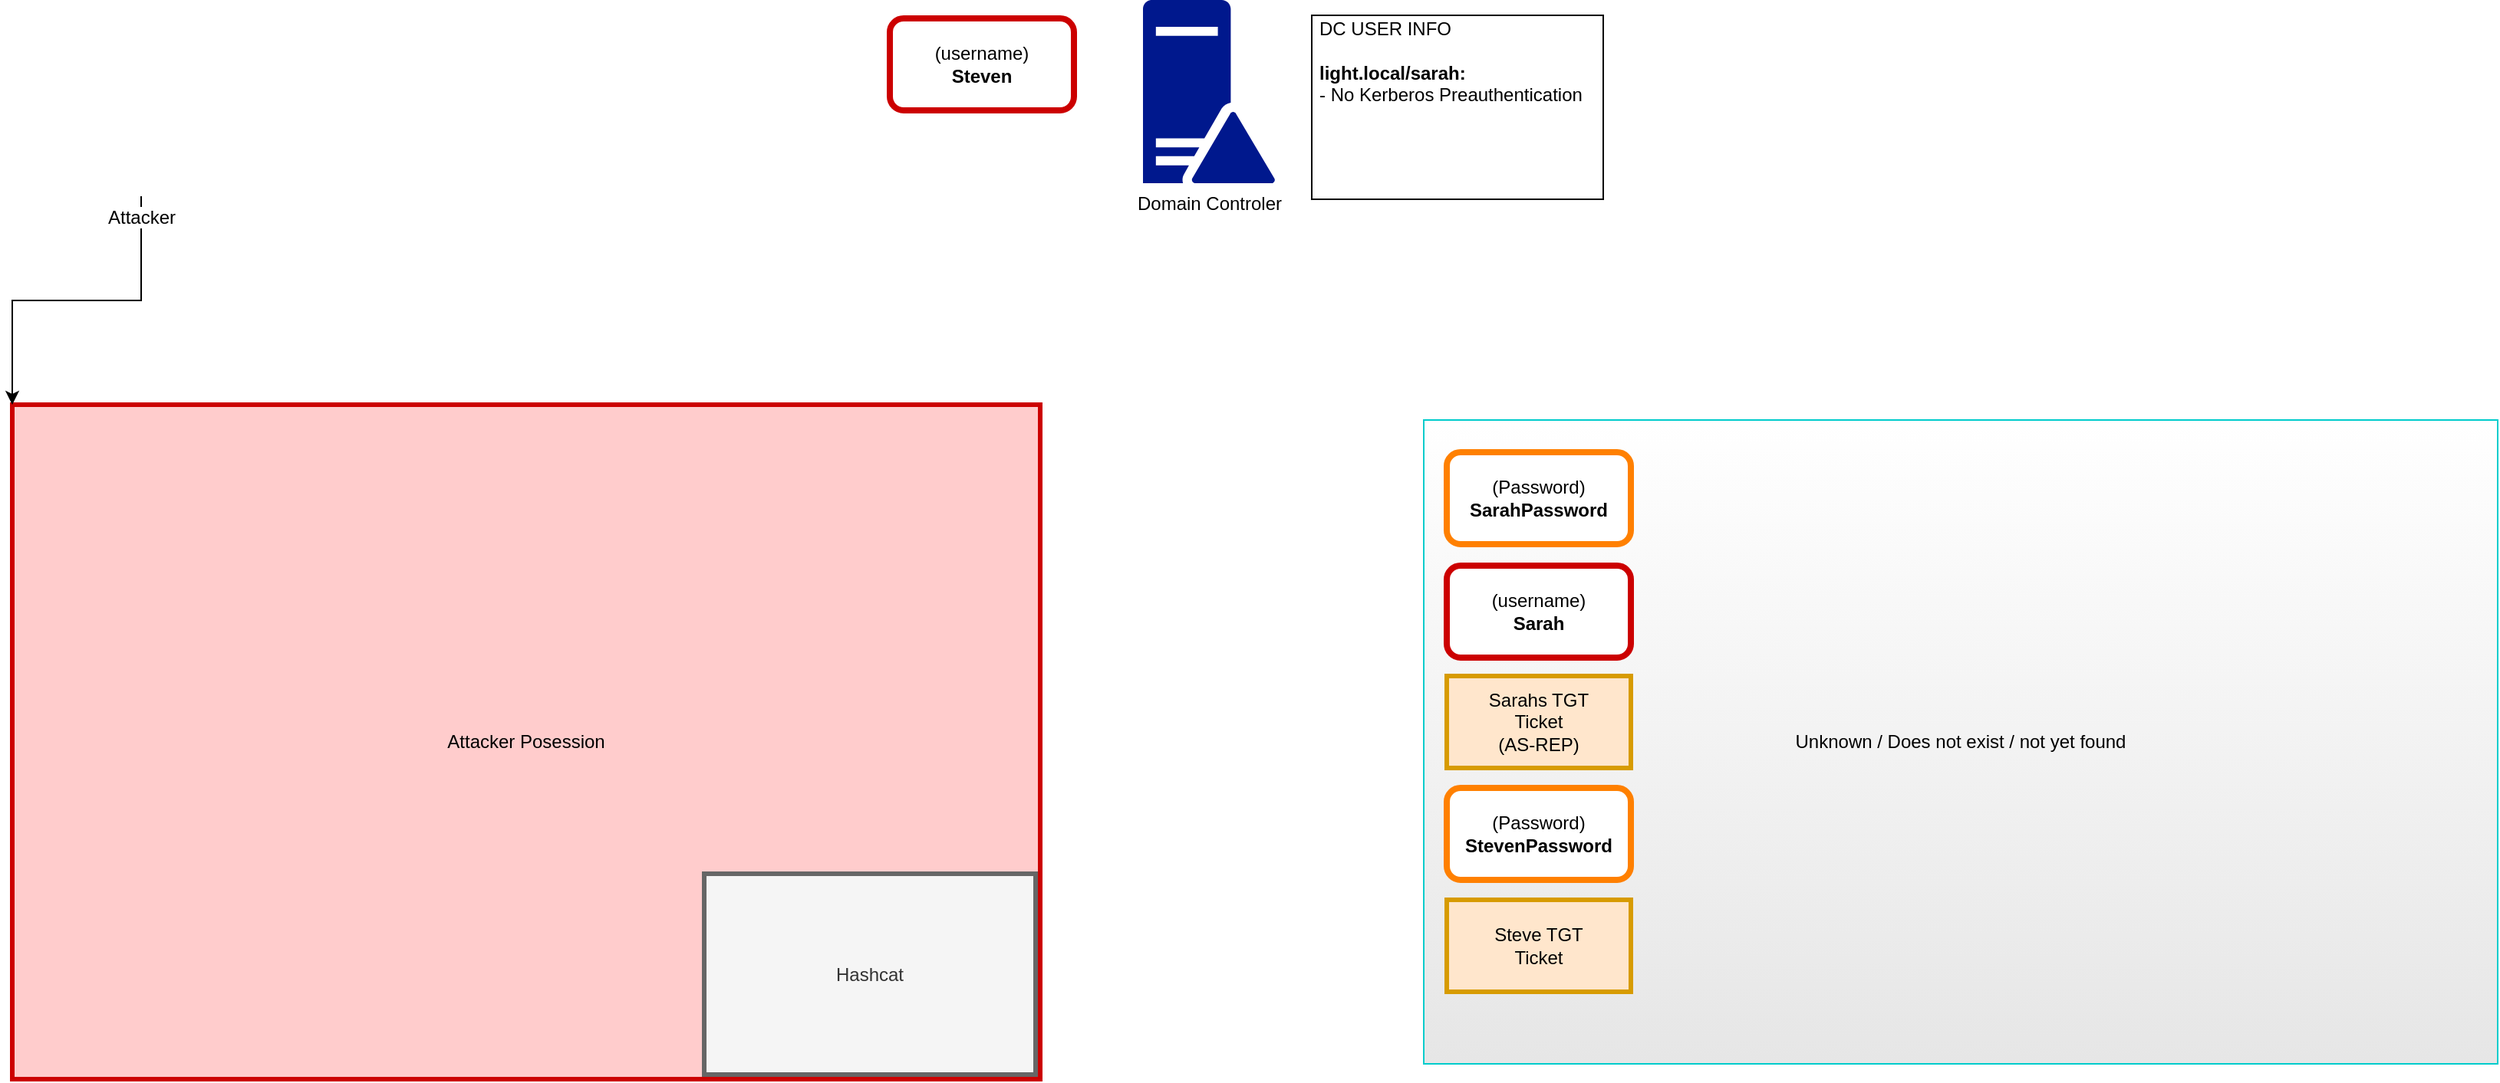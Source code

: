 <mxfile version="14.4.3" type="github">
  <diagram id="hB8wsGbfEhb029owP6T0" name="Page-1">
    <mxGraphModel dx="1422" dy="781" grid="0" gridSize="10" guides="1" tooltips="1" connect="1" arrows="1" fold="1" page="1" pageScale="1" pageWidth="850" pageHeight="1100" math="0" shadow="0">
      <root>
        <mxCell id="0" />
        <mxCell id="1" parent="0" />
        <mxCell id="swsUMOI15j0fe9nPFy2o-23" value="Attacker Posession" style="rounded=0;whiteSpace=wrap;html=1;strokeWidth=3;fillColor=#FFCCCC;strokeColor=#CC0000;" parent="1" vertex="1">
          <mxGeometry x="10" y="300" width="670" height="440" as="geometry" />
        </mxCell>
        <mxCell id="swsUMOI15j0fe9nPFy2o-32" value="Hashcat" style="rounded=0;whiteSpace=wrap;html=1;strokeColor=#666666;strokeWidth=3;fillColor=#f5f5f5;fontColor=#333333;" parent="1" vertex="1">
          <mxGeometry x="461" y="606" width="216" height="131" as="geometry" />
        </mxCell>
        <mxCell id="swsUMOI15j0fe9nPFy2o-19" value="Unknown / Does not exist / not yet found" style="rounded=0;whiteSpace=wrap;html=1;strokeColor=#00CCCC;gradientColor=#E6E6E6;" parent="1" vertex="1">
          <mxGeometry x="930" y="310" width="700" height="420" as="geometry" />
        </mxCell>
        <mxCell id="swsUMOI15j0fe9nPFy2o-3" value="Domain Controler" style="aspect=fixed;pointerEvents=1;shadow=0;dashed=0;html=1;strokeColor=none;labelPosition=center;verticalLabelPosition=bottom;verticalAlign=top;align=center;fillColor=#00188D;shape=mxgraph.mscae.enterprise.domain_controller" parent="1" vertex="1">
          <mxGeometry x="747" y="36" width="86" height="119.44" as="geometry" />
        </mxCell>
        <mxCell id="swsUMOI15j0fe9nPFy2o-9" value="Sarahs TGT&lt;br&gt;Ticket&lt;br&gt;(AS-REP)" style="rounded=0;whiteSpace=wrap;html=1;strokeColor=#d79b00;fillColor=#ffe6cc;strokeWidth=3;" parent="1" vertex="1">
          <mxGeometry x="945" y="477" width="120" height="60" as="geometry" />
        </mxCell>
        <mxCell id="swsUMOI15j0fe9nPFy2o-20" value="(username)&lt;br&gt;&lt;b&gt;Steven&lt;/b&gt;" style="rounded=1;whiteSpace=wrap;html=1;strokeColor=#CC0000;strokeWidth=4;" parent="1" vertex="1">
          <mxGeometry x="582" y="48" width="120" height="60" as="geometry" />
        </mxCell>
        <mxCell id="swsUMOI15j0fe9nPFy2o-21" value="(username)&lt;br&gt;&lt;b&gt;Sarah&lt;/b&gt;" style="rounded=1;whiteSpace=wrap;html=1;strokeColor=#CC0000;strokeWidth=4;" parent="1" vertex="1">
          <mxGeometry x="945" y="405" width="120" height="60" as="geometry" />
        </mxCell>
        <mxCell id="swsUMOI15j0fe9nPFy2o-22" value="(Password)&lt;br&gt;&lt;b&gt;StevenPassword&lt;/b&gt;" style="rounded=1;whiteSpace=wrap;html=1;strokeWidth=4;strokeColor=#FF8000;" parent="1" vertex="1">
          <mxGeometry x="945" y="550" width="120" height="60" as="geometry" />
        </mxCell>
        <mxCell id="swsUMOI15j0fe9nPFy2o-25" style="edgeStyle=orthogonalEdgeStyle;rounded=0;orthogonalLoop=1;jettySize=auto;html=1;entryX=0;entryY=0;entryDx=0;entryDy=0;" parent="1" source="swsUMOI15j0fe9nPFy2o-24" target="swsUMOI15j0fe9nPFy2o-23" edge="1">
          <mxGeometry relative="1" as="geometry" />
        </mxCell>
        <mxCell id="swsUMOI15j0fe9nPFy2o-24" value="Attacker" style="shape=image;html=1;verticalAlign=top;verticalLabelPosition=bottom;labelBackgroundColor=#ffffff;imageAspect=0;aspect=fixed;image=https://cdn3.iconfinder.com/data/icons/computing-technology/74/Hacker_computer-RAD-128.png;rounded=0;strokeColor=#CC0000;strokeWidth=3;fillColor=#FFCCCC;gradientColor=none;" parent="1" vertex="1">
          <mxGeometry x="30" y="36" width="128" height="128" as="geometry" />
        </mxCell>
        <mxCell id="swsUMOI15j0fe9nPFy2o-26" value="&lt;p style=&quot;line-height: 130%&quot;&gt;&lt;/p&gt;&lt;div&gt;DC USER INFO&lt;/div&gt;&lt;div&gt;&lt;br&gt;&lt;/div&gt;&lt;div&gt;&lt;b&gt;light.local/sarah:&lt;/b&gt;&lt;/div&gt;&lt;div&gt;- No Kerberos Preauthentication&lt;br&gt;&lt;/div&gt;&lt;p&gt;&lt;/p&gt;" style="text;html=1;fillColor=none;spacing=5;spacingTop=-20;whiteSpace=wrap;overflow=hidden;rounded=0;strokeColor=#000000;" parent="1" vertex="1">
          <mxGeometry x="857" y="46" width="190" height="120" as="geometry" />
        </mxCell>
        <mxCell id="swsUMOI15j0fe9nPFy2o-27" value="(Password)&lt;br&gt;&lt;b&gt;SarahPassword&lt;/b&gt;" style="rounded=1;whiteSpace=wrap;html=1;strokeWidth=4;strokeColor=#FF8000;" parent="1" vertex="1">
          <mxGeometry x="945" y="331" width="120" height="60" as="geometry" />
        </mxCell>
        <mxCell id="swsUMOI15j0fe9nPFy2o-30" value="Steve TGT&lt;br&gt;Ticket&lt;br&gt;" style="rounded=0;whiteSpace=wrap;html=1;strokeColor=#d79b00;fillColor=#ffe6cc;strokeWidth=3;" parent="1" vertex="1">
          <mxGeometry x="945" y="623" width="120" height="60" as="geometry" />
        </mxCell>
        <mxCell id="swsUMOI15j0fe9nPFy2o-31" value="" style="shape=image;html=1;verticalAlign=top;verticalLabelPosition=bottom;labelBackgroundColor=#ffffff;imageAspect=0;aspect=fixed;image=https://cdn3.iconfinder.com/data/icons/materia-flat-halloween-free/24/039_026_cat_black_witch_halloween-128.png;rounded=0;strokeColor=#000000;strokeWidth=3;fillColor=#FFCCCC;gradientColor=none;" parent="1" vertex="1">
          <mxGeometry x="453" y="605" width="68" height="68" as="geometry" />
        </mxCell>
      </root>
    </mxGraphModel>
  </diagram>
</mxfile>
